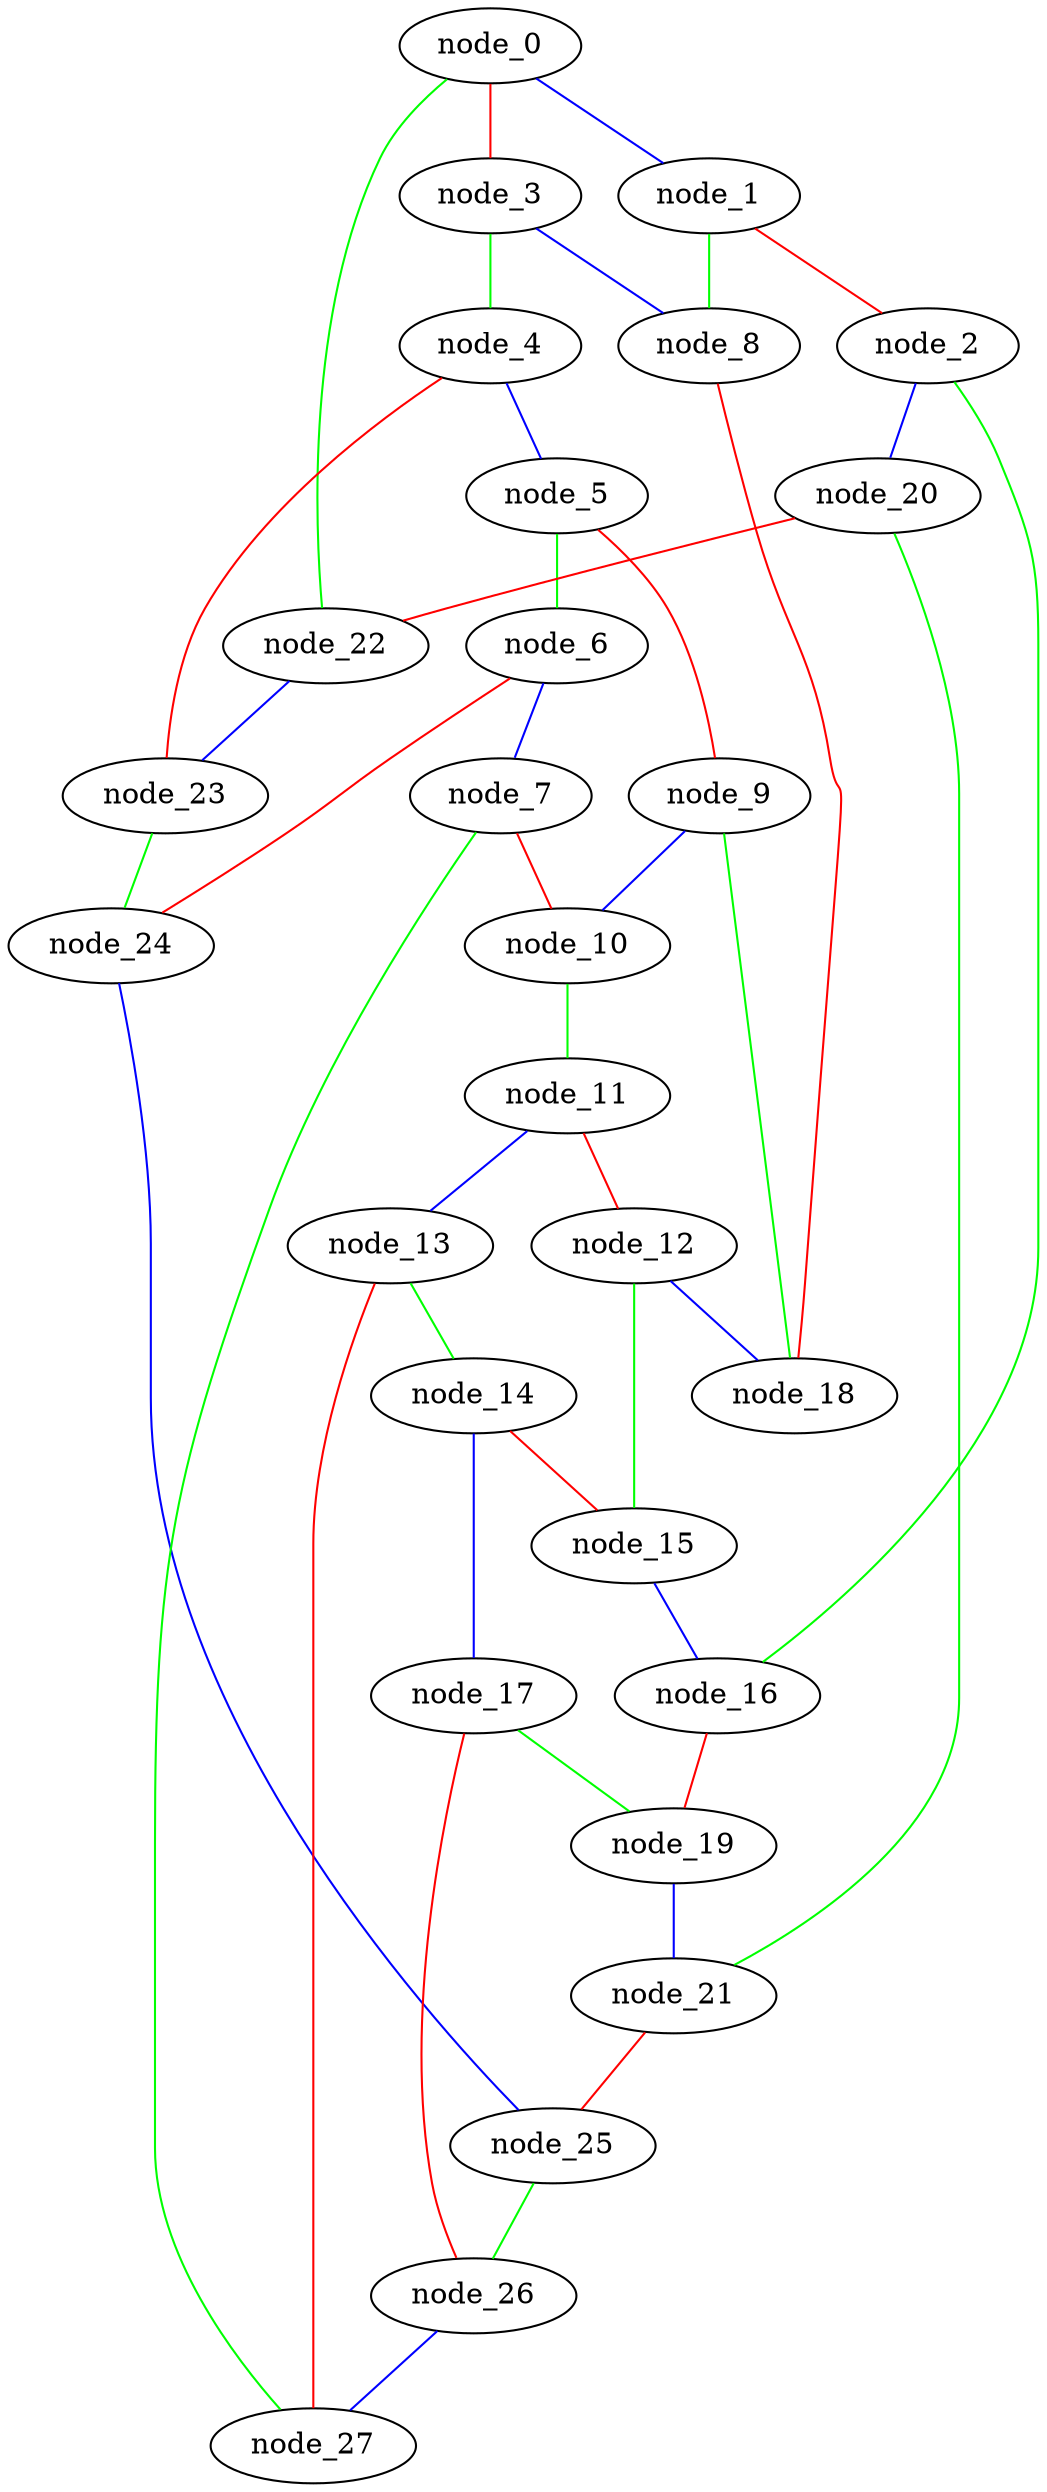 graph {
  node_19 ;
  node_0 ;
  node_1 ;
  node_2 ;
  node_21 ;
  node_16 ;
  node_10 ;
  node_22 ;
  node_12 ;
  node_23 ;
  node_24 ;
  node_3 ;
  node_4 ;
  node_25 ;
  node_5 ;
  node_6 ;
  node_7 ;
  node_17 ;
  node_8 ;
  node_27 ;
  node_13 ;
  node_9 ;
  node_18 ;
  node_26 ;
  node_14 ;
  node_11 ;
  node_20 ;
  node_15 ;

  node_17 -- node_19 [color="green"];
  node_19 -- node_21 [color="blue"];
  node_1 -- node_8 [color="green"];
  node_1 -- node_2 [color="red"];
  node_0 -- node_1 [color="blue"];
  node_20 -- node_21 [color="green"];
  node_15 -- node_16 [color="blue"];
  node_16 -- node_19 [color="red"];
  node_2 -- node_16 [color="green"];
  node_7 -- node_10 [color="red"];
  node_20 -- node_22 [color="red"];
  node_0 -- node_22 [color="green"];
  node_12 -- node_15 [color="green"];
  node_4 -- node_23 [color="red"];
  node_22 -- node_23 [color="blue"];
  node_6 -- node_24 [color="red"];
  node_23 -- node_24 [color="green"];
  node_0 -- node_3 [color="red"];
  node_3 -- node_4 [color="green"];
  node_25 -- node_26 [color="green"];
  node_21 -- node_25 [color="red"];
  node_24 -- node_25 [color="blue"];
  node_4 -- node_5 [color="blue"];
  node_6 -- node_7 [color="blue"];
  node_5 -- node_6 [color="green"];
  node_3 -- node_8 [color="blue"];
  node_13 -- node_27 [color="red"];
  node_26 -- node_27 [color="blue"];
  node_7 -- node_27 [color="green"];
  node_13 -- node_14 [color="green"];
  node_9 -- node_18 [color="green"];
  node_9 -- node_10 [color="blue"];
  node_5 -- node_9 [color="red"];
  node_8 -- node_18 [color="red"];
  node_12 -- node_18 [color="blue"];
  node_17 -- node_26 [color="red"];
  node_14 -- node_15 [color="red"];
  node_14 -- node_17 [color="blue"];
  node_11 -- node_13 [color="blue"];
  node_11 -- node_12 [color="red"];
  node_10 -- node_11 [color="green"];
  node_2 -- node_20 [color="blue"];
}